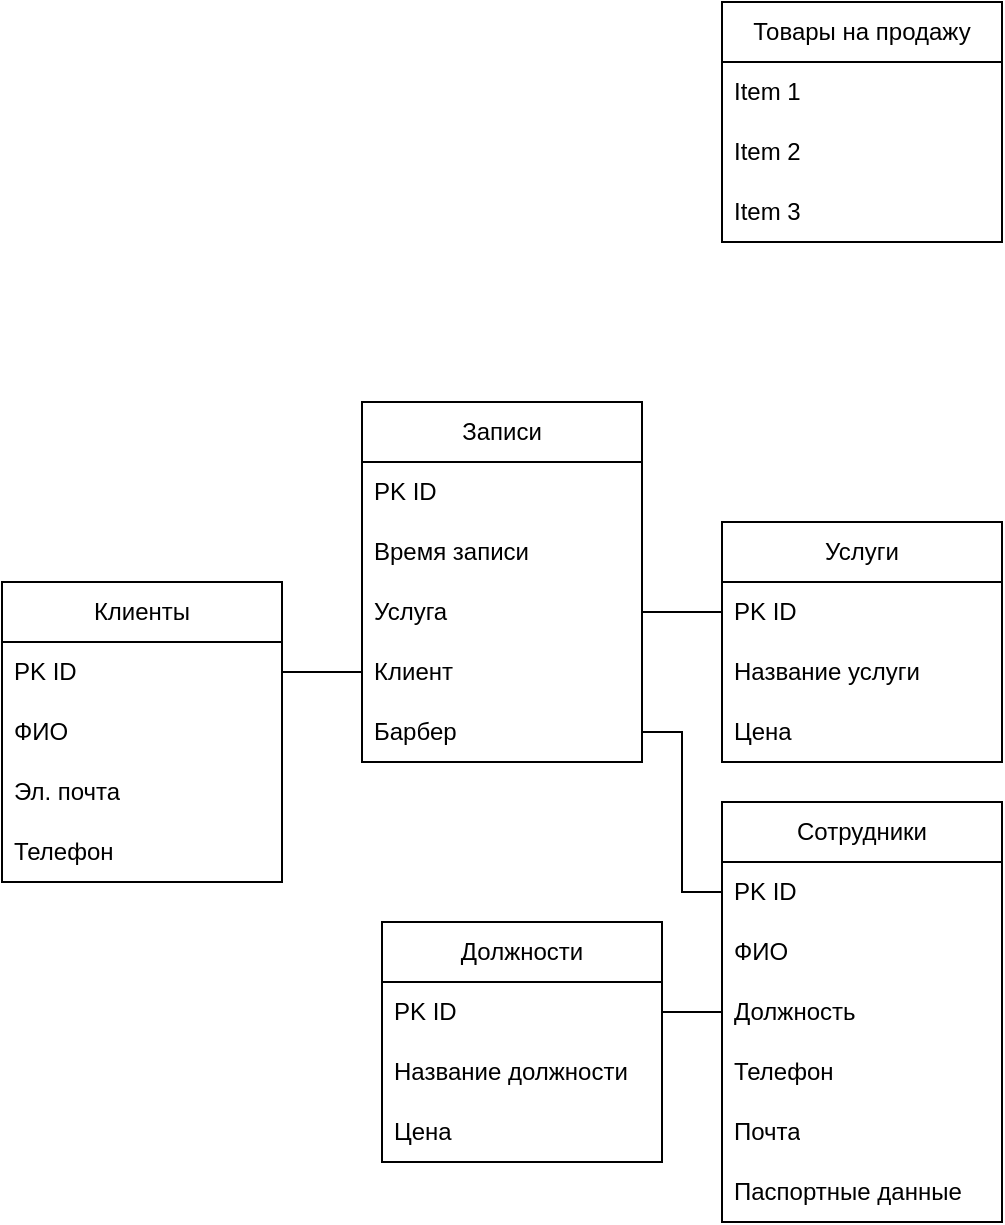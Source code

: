 <mxfile version="24.7.15">
  <diagram name="Страница — 1" id="Ogwo4y6HMobKFVQrVCLz">
    <mxGraphModel dx="1623" dy="449" grid="1" gridSize="10" guides="1" tooltips="1" connect="1" arrows="1" fold="1" page="1" pageScale="1" pageWidth="827" pageHeight="1169" math="0" shadow="0">
      <root>
        <mxCell id="0" />
        <mxCell id="1" parent="0" />
        <mxCell id="ytsLgFUrxg5Uwww3jvbF-1" value="Товары на продажу" style="swimlane;fontStyle=0;childLayout=stackLayout;horizontal=1;startSize=30;horizontalStack=0;resizeParent=1;resizeParentMax=0;resizeLast=0;collapsible=1;marginBottom=0;whiteSpace=wrap;html=1;" vertex="1" parent="1">
          <mxGeometry x="100" y="10" width="140" height="120" as="geometry" />
        </mxCell>
        <mxCell id="ytsLgFUrxg5Uwww3jvbF-2" value="Item 1" style="text;strokeColor=none;fillColor=none;align=left;verticalAlign=middle;spacingLeft=4;spacingRight=4;overflow=hidden;points=[[0,0.5],[1,0.5]];portConstraint=eastwest;rotatable=0;whiteSpace=wrap;html=1;" vertex="1" parent="ytsLgFUrxg5Uwww3jvbF-1">
          <mxGeometry y="30" width="140" height="30" as="geometry" />
        </mxCell>
        <mxCell id="ytsLgFUrxg5Uwww3jvbF-3" value="Item 2" style="text;strokeColor=none;fillColor=none;align=left;verticalAlign=middle;spacingLeft=4;spacingRight=4;overflow=hidden;points=[[0,0.5],[1,0.5]];portConstraint=eastwest;rotatable=0;whiteSpace=wrap;html=1;" vertex="1" parent="ytsLgFUrxg5Uwww3jvbF-1">
          <mxGeometry y="60" width="140" height="30" as="geometry" />
        </mxCell>
        <mxCell id="ytsLgFUrxg5Uwww3jvbF-4" value="Item 3" style="text;strokeColor=none;fillColor=none;align=left;verticalAlign=middle;spacingLeft=4;spacingRight=4;overflow=hidden;points=[[0,0.5],[1,0.5]];portConstraint=eastwest;rotatable=0;whiteSpace=wrap;html=1;" vertex="1" parent="ytsLgFUrxg5Uwww3jvbF-1">
          <mxGeometry y="90" width="140" height="30" as="geometry" />
        </mxCell>
        <mxCell id="ytsLgFUrxg5Uwww3jvbF-5" value="Сотрудники" style="swimlane;fontStyle=0;childLayout=stackLayout;horizontal=1;startSize=30;horizontalStack=0;resizeParent=1;resizeParentMax=0;resizeLast=0;collapsible=1;marginBottom=0;whiteSpace=wrap;html=1;" vertex="1" parent="1">
          <mxGeometry x="100" y="410" width="140" height="210" as="geometry" />
        </mxCell>
        <mxCell id="ytsLgFUrxg5Uwww3jvbF-6" value="PK ID" style="text;strokeColor=none;fillColor=none;align=left;verticalAlign=middle;spacingLeft=4;spacingRight=4;overflow=hidden;points=[[0,0.5],[1,0.5]];portConstraint=eastwest;rotatable=0;whiteSpace=wrap;html=1;" vertex="1" parent="ytsLgFUrxg5Uwww3jvbF-5">
          <mxGeometry y="30" width="140" height="30" as="geometry" />
        </mxCell>
        <mxCell id="ytsLgFUrxg5Uwww3jvbF-7" value="ФИО" style="text;strokeColor=none;fillColor=none;align=left;verticalAlign=middle;spacingLeft=4;spacingRight=4;overflow=hidden;points=[[0,0.5],[1,0.5]];portConstraint=eastwest;rotatable=0;whiteSpace=wrap;html=1;" vertex="1" parent="ytsLgFUrxg5Uwww3jvbF-5">
          <mxGeometry y="60" width="140" height="30" as="geometry" />
        </mxCell>
        <mxCell id="ytsLgFUrxg5Uwww3jvbF-50" value="Должность" style="text;strokeColor=none;fillColor=none;align=left;verticalAlign=middle;spacingLeft=4;spacingRight=4;overflow=hidden;points=[[0,0.5],[1,0.5]];portConstraint=eastwest;rotatable=0;whiteSpace=wrap;html=1;" vertex="1" parent="ytsLgFUrxg5Uwww3jvbF-5">
          <mxGeometry y="90" width="140" height="30" as="geometry" />
        </mxCell>
        <mxCell id="ytsLgFUrxg5Uwww3jvbF-8" value="Телефон" style="text;strokeColor=none;fillColor=none;align=left;verticalAlign=middle;spacingLeft=4;spacingRight=4;overflow=hidden;points=[[0,0.5],[1,0.5]];portConstraint=eastwest;rotatable=0;whiteSpace=wrap;html=1;" vertex="1" parent="ytsLgFUrxg5Uwww3jvbF-5">
          <mxGeometry y="120" width="140" height="30" as="geometry" />
        </mxCell>
        <mxCell id="ytsLgFUrxg5Uwww3jvbF-47" value="Почта" style="text;strokeColor=none;fillColor=none;align=left;verticalAlign=middle;spacingLeft=4;spacingRight=4;overflow=hidden;points=[[0,0.5],[1,0.5]];portConstraint=eastwest;rotatable=0;whiteSpace=wrap;html=1;" vertex="1" parent="ytsLgFUrxg5Uwww3jvbF-5">
          <mxGeometry y="150" width="140" height="30" as="geometry" />
        </mxCell>
        <mxCell id="ytsLgFUrxg5Uwww3jvbF-48" value="Паспортные данные" style="text;strokeColor=none;fillColor=none;align=left;verticalAlign=middle;spacingLeft=4;spacingRight=4;overflow=hidden;points=[[0,0.5],[1,0.5]];portConstraint=eastwest;rotatable=0;whiteSpace=wrap;html=1;" vertex="1" parent="ytsLgFUrxg5Uwww3jvbF-5">
          <mxGeometry y="180" width="140" height="30" as="geometry" />
        </mxCell>
        <mxCell id="ytsLgFUrxg5Uwww3jvbF-9" value="Должности" style="swimlane;fontStyle=0;childLayout=stackLayout;horizontal=1;startSize=30;horizontalStack=0;resizeParent=1;resizeParentMax=0;resizeLast=0;collapsible=1;marginBottom=0;whiteSpace=wrap;html=1;" vertex="1" parent="1">
          <mxGeometry x="-70" y="470" width="140" height="120" as="geometry" />
        </mxCell>
        <mxCell id="ytsLgFUrxg5Uwww3jvbF-10" value="PK ID" style="text;strokeColor=none;fillColor=none;align=left;verticalAlign=middle;spacingLeft=4;spacingRight=4;overflow=hidden;points=[[0,0.5],[1,0.5]];portConstraint=eastwest;rotatable=0;whiteSpace=wrap;html=1;" vertex="1" parent="ytsLgFUrxg5Uwww3jvbF-9">
          <mxGeometry y="30" width="140" height="30" as="geometry" />
        </mxCell>
        <mxCell id="ytsLgFUrxg5Uwww3jvbF-11" value="Название должности" style="text;strokeColor=none;fillColor=none;align=left;verticalAlign=middle;spacingLeft=4;spacingRight=4;overflow=hidden;points=[[0,0.5],[1,0.5]];portConstraint=eastwest;rotatable=0;whiteSpace=wrap;html=1;" vertex="1" parent="ytsLgFUrxg5Uwww3jvbF-9">
          <mxGeometry y="60" width="140" height="30" as="geometry" />
        </mxCell>
        <mxCell id="ytsLgFUrxg5Uwww3jvbF-12" value="Цена" style="text;strokeColor=none;fillColor=none;align=left;verticalAlign=middle;spacingLeft=4;spacingRight=4;overflow=hidden;points=[[0,0.5],[1,0.5]];portConstraint=eastwest;rotatable=0;whiteSpace=wrap;html=1;" vertex="1" parent="ytsLgFUrxg5Uwww3jvbF-9">
          <mxGeometry y="90" width="140" height="30" as="geometry" />
        </mxCell>
        <mxCell id="ytsLgFUrxg5Uwww3jvbF-13" value="Клиенты" style="swimlane;fontStyle=0;childLayout=stackLayout;horizontal=1;startSize=30;horizontalStack=0;resizeParent=1;resizeParentMax=0;resizeLast=0;collapsible=1;marginBottom=0;whiteSpace=wrap;html=1;" vertex="1" parent="1">
          <mxGeometry x="-260" y="300" width="140" height="150" as="geometry" />
        </mxCell>
        <mxCell id="ytsLgFUrxg5Uwww3jvbF-18" value="PK ID" style="text;strokeColor=none;fillColor=none;align=left;verticalAlign=middle;spacingLeft=4;spacingRight=4;overflow=hidden;points=[[0,0.5],[1,0.5]];portConstraint=eastwest;rotatable=0;whiteSpace=wrap;html=1;" vertex="1" parent="ytsLgFUrxg5Uwww3jvbF-13">
          <mxGeometry y="30" width="140" height="30" as="geometry" />
        </mxCell>
        <mxCell id="ytsLgFUrxg5Uwww3jvbF-14" value="ФИО" style="text;strokeColor=none;fillColor=none;align=left;verticalAlign=middle;spacingLeft=4;spacingRight=4;overflow=hidden;points=[[0,0.5],[1,0.5]];portConstraint=eastwest;rotatable=0;whiteSpace=wrap;html=1;" vertex="1" parent="ytsLgFUrxg5Uwww3jvbF-13">
          <mxGeometry y="60" width="140" height="30" as="geometry" />
        </mxCell>
        <mxCell id="ytsLgFUrxg5Uwww3jvbF-15" value="Эл. почта" style="text;strokeColor=none;fillColor=none;align=left;verticalAlign=middle;spacingLeft=4;spacingRight=4;overflow=hidden;points=[[0,0.5],[1,0.5]];portConstraint=eastwest;rotatable=0;whiteSpace=wrap;html=1;" vertex="1" parent="ytsLgFUrxg5Uwww3jvbF-13">
          <mxGeometry y="90" width="140" height="30" as="geometry" />
        </mxCell>
        <mxCell id="ytsLgFUrxg5Uwww3jvbF-16" value="Телефон" style="text;strokeColor=none;fillColor=none;align=left;verticalAlign=middle;spacingLeft=4;spacingRight=4;overflow=hidden;points=[[0,0.5],[1,0.5]];portConstraint=eastwest;rotatable=0;whiteSpace=wrap;html=1;" vertex="1" parent="ytsLgFUrxg5Uwww3jvbF-13">
          <mxGeometry y="120" width="140" height="30" as="geometry" />
        </mxCell>
        <mxCell id="ytsLgFUrxg5Uwww3jvbF-17" value="Записи" style="swimlane;fontStyle=0;childLayout=stackLayout;horizontal=1;startSize=30;horizontalStack=0;resizeParent=1;resizeParentMax=0;resizeLast=0;collapsible=1;marginBottom=0;whiteSpace=wrap;html=1;" vertex="1" parent="1">
          <mxGeometry x="-80" y="210" width="140" height="180" as="geometry" />
        </mxCell>
        <mxCell id="ytsLgFUrxg5Uwww3jvbF-19" value="PK ID" style="text;strokeColor=none;fillColor=none;align=left;verticalAlign=middle;spacingLeft=4;spacingRight=4;overflow=hidden;points=[[0,0.5],[1,0.5]];portConstraint=eastwest;rotatable=0;whiteSpace=wrap;html=1;" vertex="1" parent="ytsLgFUrxg5Uwww3jvbF-17">
          <mxGeometry y="30" width="140" height="30" as="geometry" />
        </mxCell>
        <mxCell id="ytsLgFUrxg5Uwww3jvbF-20" value="Время записи" style="text;strokeColor=none;fillColor=none;align=left;verticalAlign=middle;spacingLeft=4;spacingRight=4;overflow=hidden;points=[[0,0.5],[1,0.5]];portConstraint=eastwest;rotatable=0;whiteSpace=wrap;html=1;" vertex="1" parent="ytsLgFUrxg5Uwww3jvbF-17">
          <mxGeometry y="60" width="140" height="30" as="geometry" />
        </mxCell>
        <mxCell id="ytsLgFUrxg5Uwww3jvbF-39" value="Услуга" style="text;strokeColor=none;fillColor=none;align=left;verticalAlign=middle;spacingLeft=4;spacingRight=4;overflow=hidden;points=[[0,0.5],[1,0.5]];portConstraint=eastwest;rotatable=0;whiteSpace=wrap;html=1;" vertex="1" parent="ytsLgFUrxg5Uwww3jvbF-17">
          <mxGeometry y="90" width="140" height="30" as="geometry" />
        </mxCell>
        <mxCell id="ytsLgFUrxg5Uwww3jvbF-40" value="Клиент" style="text;strokeColor=none;fillColor=none;align=left;verticalAlign=middle;spacingLeft=4;spacingRight=4;overflow=hidden;points=[[0,0.5],[1,0.5]];portConstraint=eastwest;rotatable=0;whiteSpace=wrap;html=1;" vertex="1" parent="ytsLgFUrxg5Uwww3jvbF-17">
          <mxGeometry y="120" width="140" height="30" as="geometry" />
        </mxCell>
        <mxCell id="ytsLgFUrxg5Uwww3jvbF-46" value="Барбер" style="text;strokeColor=none;fillColor=none;align=left;verticalAlign=middle;spacingLeft=4;spacingRight=4;overflow=hidden;points=[[0,0.5],[1,0.5]];portConstraint=eastwest;rotatable=0;whiteSpace=wrap;html=1;" vertex="1" parent="ytsLgFUrxg5Uwww3jvbF-17">
          <mxGeometry y="150" width="140" height="30" as="geometry" />
        </mxCell>
        <mxCell id="ytsLgFUrxg5Uwww3jvbF-21" value="Услуги" style="swimlane;fontStyle=0;childLayout=stackLayout;horizontal=1;startSize=30;horizontalStack=0;resizeParent=1;resizeParentMax=0;resizeLast=0;collapsible=1;marginBottom=0;whiteSpace=wrap;html=1;" vertex="1" parent="1">
          <mxGeometry x="100" y="270" width="140" height="120" as="geometry" />
        </mxCell>
        <mxCell id="ytsLgFUrxg5Uwww3jvbF-22" value="PK ID" style="text;strokeColor=none;fillColor=none;align=left;verticalAlign=middle;spacingLeft=4;spacingRight=4;overflow=hidden;points=[[0,0.5],[1,0.5]];portConstraint=eastwest;rotatable=0;whiteSpace=wrap;html=1;" vertex="1" parent="ytsLgFUrxg5Uwww3jvbF-21">
          <mxGeometry y="30" width="140" height="30" as="geometry" />
        </mxCell>
        <mxCell id="ytsLgFUrxg5Uwww3jvbF-23" value="Название услуги" style="text;strokeColor=none;fillColor=none;align=left;verticalAlign=middle;spacingLeft=4;spacingRight=4;overflow=hidden;points=[[0,0.5],[1,0.5]];portConstraint=eastwest;rotatable=0;whiteSpace=wrap;html=1;" vertex="1" parent="ytsLgFUrxg5Uwww3jvbF-21">
          <mxGeometry y="60" width="140" height="30" as="geometry" />
        </mxCell>
        <mxCell id="ytsLgFUrxg5Uwww3jvbF-24" value="Цена" style="text;strokeColor=none;fillColor=none;align=left;verticalAlign=middle;spacingLeft=4;spacingRight=4;overflow=hidden;points=[[0,0.5],[1,0.5]];portConstraint=eastwest;rotatable=0;whiteSpace=wrap;html=1;" vertex="1" parent="ytsLgFUrxg5Uwww3jvbF-21">
          <mxGeometry y="90" width="140" height="30" as="geometry" />
        </mxCell>
        <mxCell id="ytsLgFUrxg5Uwww3jvbF-43" value="" style="endArrow=none;html=1;rounded=0;entryX=0;entryY=0.5;entryDx=0;entryDy=0;exitX=1;exitY=0.5;exitDx=0;exitDy=0;edgeStyle=elbowEdgeStyle;elbow=vertical;" edge="1" parent="1" source="ytsLgFUrxg5Uwww3jvbF-18" target="ytsLgFUrxg5Uwww3jvbF-40">
          <mxGeometry width="50" height="50" relative="1" as="geometry">
            <mxPoint x="-99.86" y="85" as="sourcePoint" />
            <mxPoint x="-99.86" y="345" as="targetPoint" />
          </mxGeometry>
        </mxCell>
        <mxCell id="ytsLgFUrxg5Uwww3jvbF-45" style="edgeStyle=orthogonalEdgeStyle;rounded=0;orthogonalLoop=1;jettySize=auto;html=1;exitX=1;exitY=0.5;exitDx=0;exitDy=0;entryX=0;entryY=0.5;entryDx=0;entryDy=0;endArrow=none;endFill=0;" edge="1" parent="1" source="ytsLgFUrxg5Uwww3jvbF-39" target="ytsLgFUrxg5Uwww3jvbF-22">
          <mxGeometry relative="1" as="geometry" />
        </mxCell>
        <mxCell id="ytsLgFUrxg5Uwww3jvbF-49" style="edgeStyle=orthogonalEdgeStyle;rounded=0;orthogonalLoop=1;jettySize=auto;html=1;exitX=0;exitY=0.5;exitDx=0;exitDy=0;entryX=1;entryY=0.5;entryDx=0;entryDy=0;endArrow=none;endFill=0;" edge="1" parent="1" source="ytsLgFUrxg5Uwww3jvbF-6" target="ytsLgFUrxg5Uwww3jvbF-46">
          <mxGeometry relative="1" as="geometry" />
        </mxCell>
        <mxCell id="ytsLgFUrxg5Uwww3jvbF-51" style="edgeStyle=orthogonalEdgeStyle;rounded=0;orthogonalLoop=1;jettySize=auto;html=1;exitX=0;exitY=0.5;exitDx=0;exitDy=0;entryX=1;entryY=0.5;entryDx=0;entryDy=0;endArrow=none;endFill=0;" edge="1" parent="1" source="ytsLgFUrxg5Uwww3jvbF-50" target="ytsLgFUrxg5Uwww3jvbF-10">
          <mxGeometry relative="1" as="geometry" />
        </mxCell>
      </root>
    </mxGraphModel>
  </diagram>
</mxfile>
